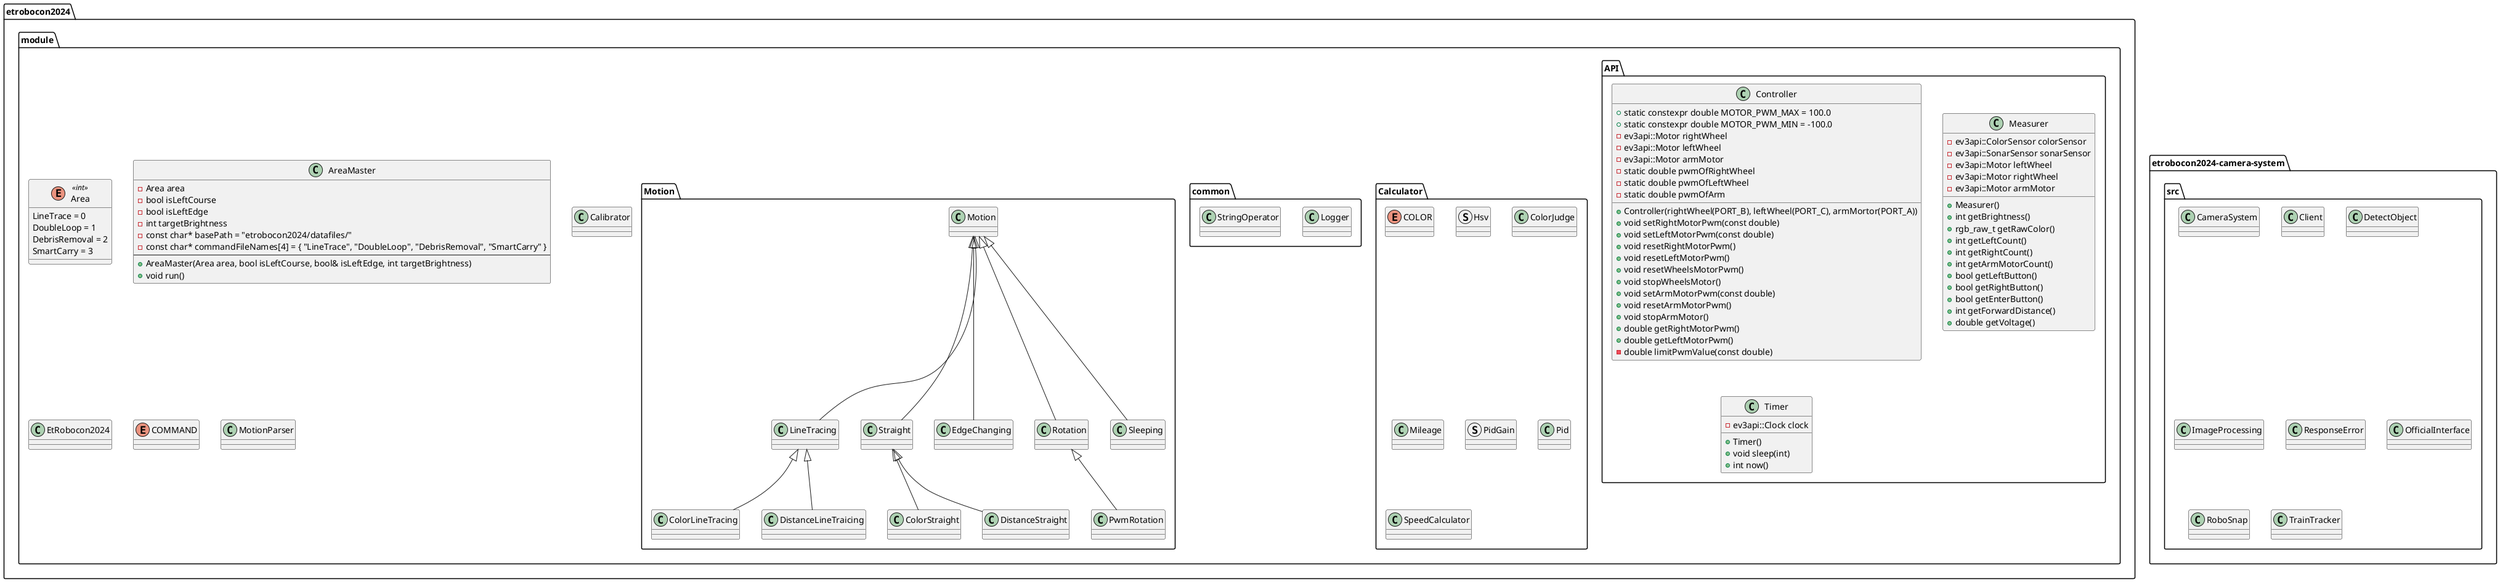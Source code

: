 @startuml sample

package "etrobocon2024" {
    package "module" {
        package "API" {
            class Controller{
                + static constexpr double MOTOR_PWM_MAX = 100.0
                + static constexpr double MOTOR_PWM_MIN = -100.0
                + Controller(rightWheel(PORT_B), leftWheel(PORT_C), armMortor(PORT_A))
                + void setRightMotorPwm(const double)
                + void setLeftMotorPwm(const double)
                + void resetRightMotorPwm()
                + void resetLeftMotorPwm()
                + void resetWheelsMotorPwm()
                + void stopWheelsMotor()
                + void setArmMotorPwm(const double)
                + void resetArmMotorPwm()
                + void stopArmMotor()
                + double getRightMotorPwm()
                + double getLeftMotorPwm()
                - ev3api::Motor rightWheel
                - ev3api::Motor leftWheel
                - ev3api::Motor armMotor
                - static double pwmOfRightWheel
                - static double pwmOfLeftWheel
                - static double pwmOfArm
                - double limitPwmValue(const double)
            }
            class Measurer {
                + Measurer()
                + int getBrightness()
                + rgb_raw_t getRawColor()
                + int getLeftCount()
                + int getRightCount()
                + int getArmMotorCount()
                + bool getLeftButton()
                + bool getRightButton()
                + bool getEnterButton()
                + int getForwardDistance()
                + double getVoltage()
                - ev3api::ColorSensor colorSensor
                - ev3api::SonarSensor sonarSensor
                - ev3api::Motor leftWheel
                - ev3api::Motor rightWheel
                - ev3api::Motor armMotor
            }
            class Timer {
                + Timer()
                + void sleep(int)
                + int now()
                - ev3api::Clock clock
            }
        }

        package "Calculator" {
            enum COLOR
            struct Hsv
            class ColorJudge
            class Mileage
            struct PidGain
            class Pid
            class SpeedCalculator
        }

        package "common" {
            class Logger
            class StringOperator
        }

        package "Motion" {
            class ColorLineTracing
            LineTracing <|-- ColorLineTracing

            class ColorStraight
            Straight <|-- ColorStraight

            class DistanceLineTraicing
            LineTracing <|-- DistanceLineTraicing

            class DistanceStraight
            Straight <|-- DistanceStraight

            class EdgeChanging
            Motion <|-- EdgeChanging

            class LineTracing
            Motion <|-- LineTracing

            class Motion

            class PwmRotation
            Rotation <|-- PwmRotation

            class Rotation
            Motion <|-- Rotation

            class Sleeping
            Motion <|-- Sleeping

            class Straight
            Motion <|-- Straight
        }
        
        enum Area <<int>> {
            LineTrace = 0
            DoubleLoop = 1
            DebrisRemoval = 2
            SmartCarry = 3
        }

        class AreaMaster {
            - Area area
            - bool isLeftCourse
            - bool isLeftEdge
            - int targetBrightness
            - const char* basePath = "etrobocon2024/datafiles/"
            - const char* commandFileNames[4] = { "LineTrace", "DoubleLoop", "DebrisRemoval", "SmartCarry" }
            --
            + AreaMaster(Area area, bool isLeftCourse, bool& isLeftEdge, int targetBrightness)
            + void run()
        }

        class Calibrator

        class EtRobocon2024

        enum COMMAND

        class MotionParser
    }
}

package "etrobocon2024-camera-system" {
    package "src" {
        class CameraSystem
        class Client
        class DetectObject
        class ImageProcessing
        class ResponseError
        class OfficialInterface
        class RoboSnap
        class TrainTracker
    }
}
@enduml
